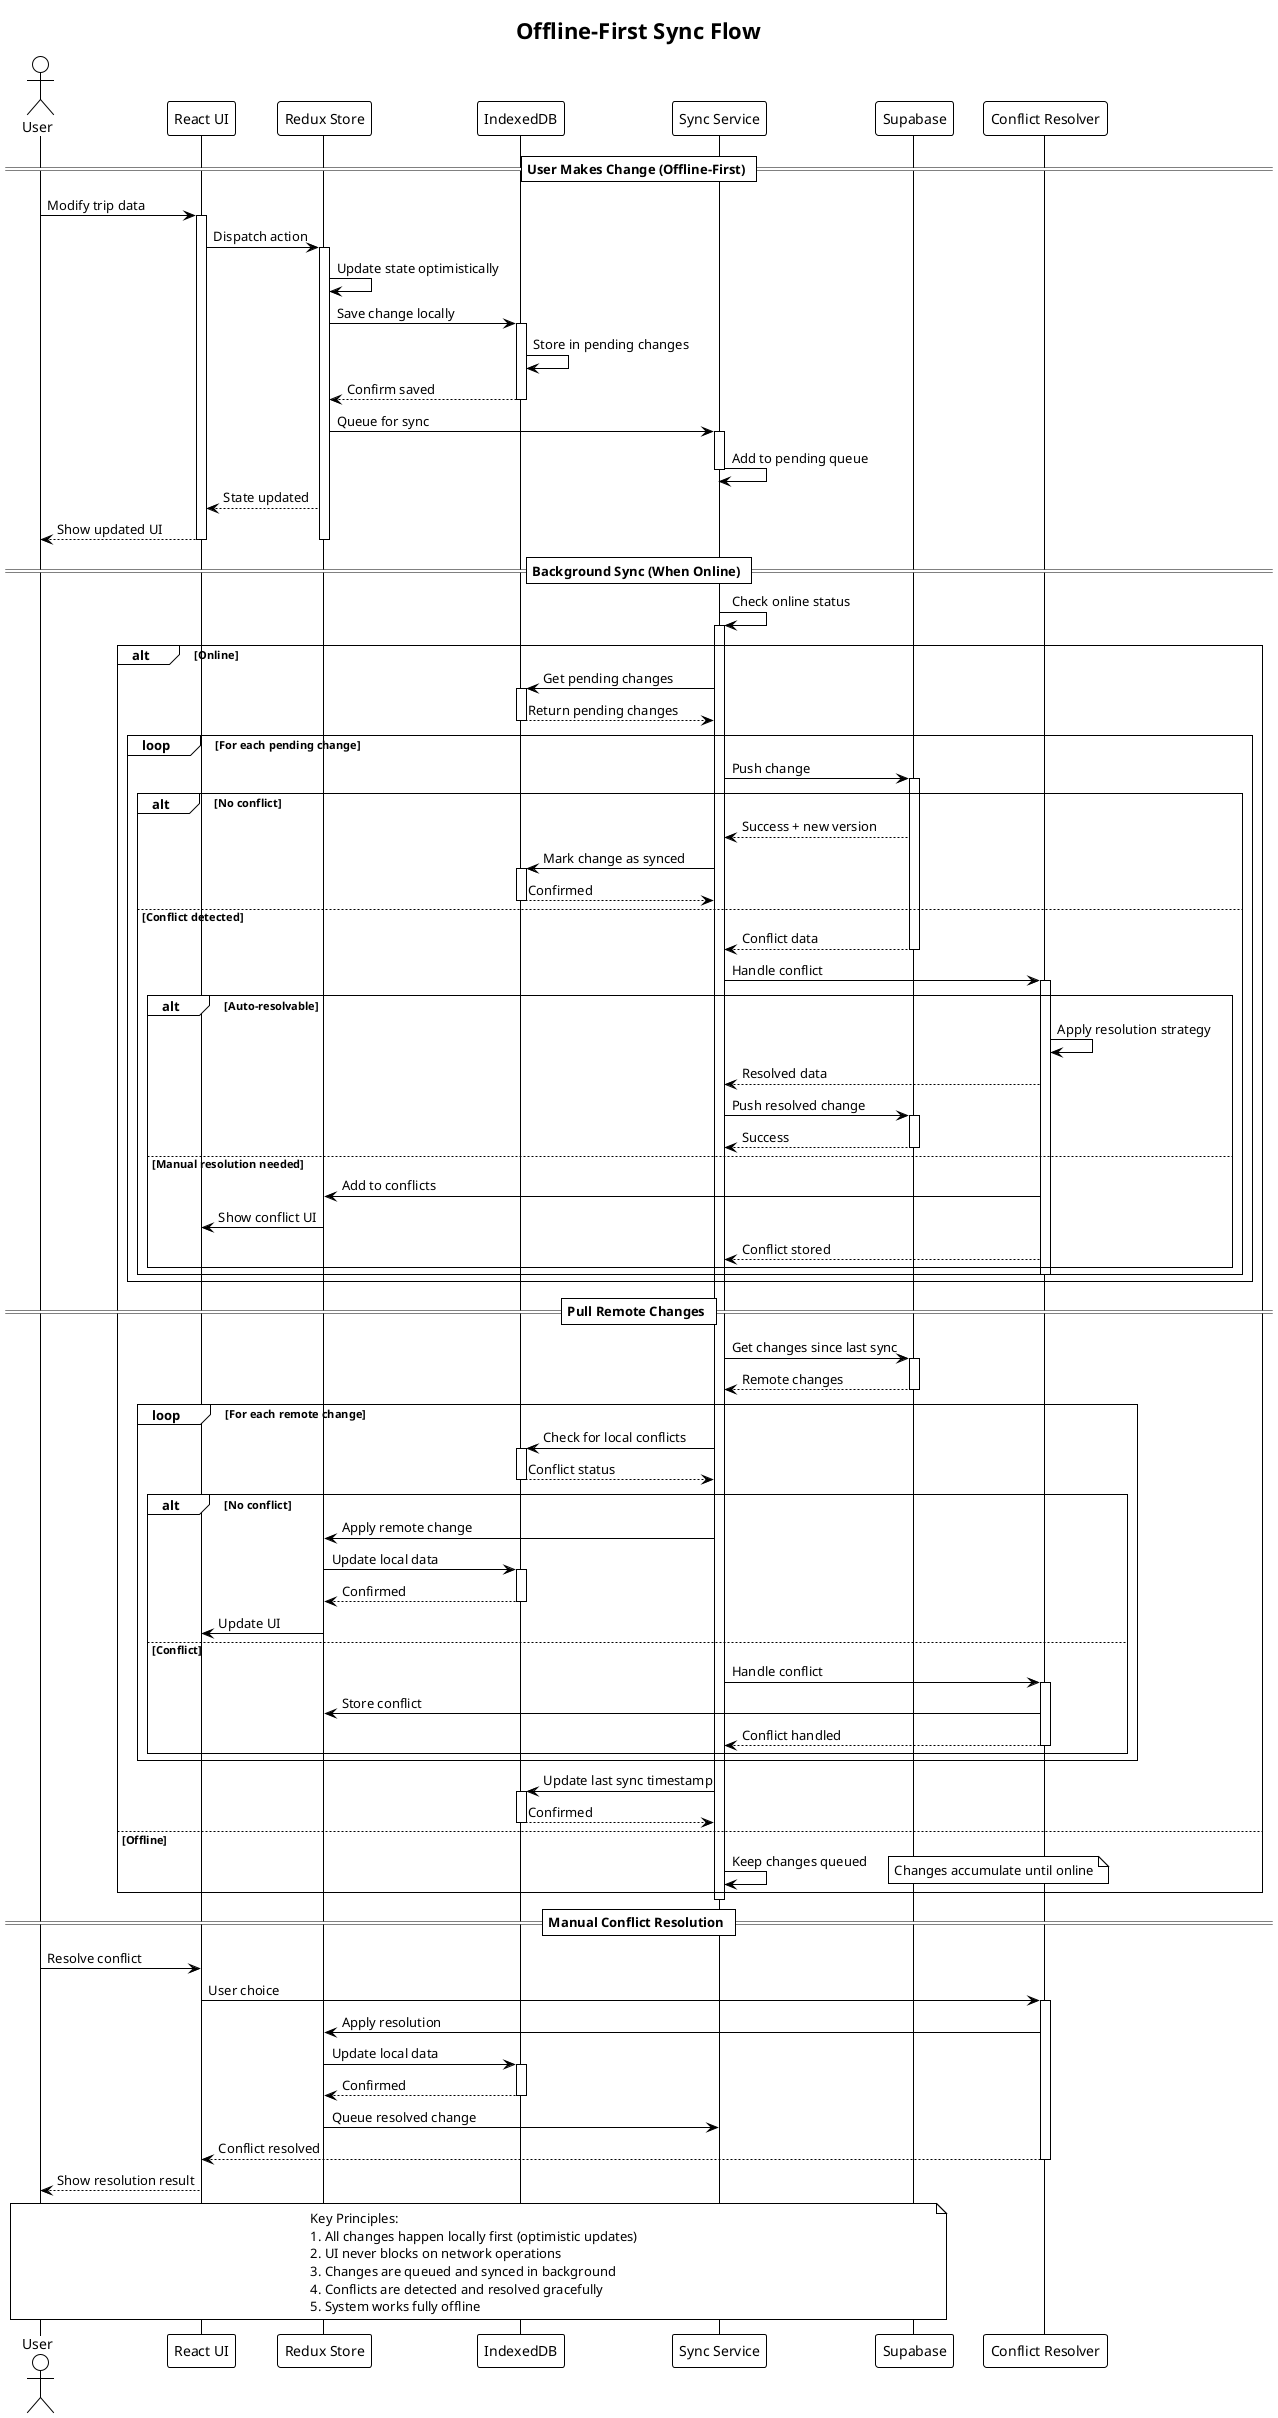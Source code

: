 @startuml Offline-First Sync Flow
!theme plain

title Offline-First Sync Flow

actor User
participant "React UI" as UI
participant "Redux Store" as Redux
participant "IndexedDB" as IDB
participant "Sync Service" as Sync
participant "Supabase" as DB
participant "Conflict Resolver" as Resolver

== User Makes Change (Offline-First) ==

User -> UI: Modify trip data
activate UI

UI -> Redux: Dispatch action
activate Redux

Redux -> Redux: Update state optimistically
Redux -> IDB: Save change locally
activate IDB
IDB -> IDB: Store in pending changes
IDB --> Redux: Confirm saved
deactivate IDB

Redux -> Sync: Queue for sync
activate Sync
Sync -> Sync: Add to pending queue
deactivate Sync

Redux --> UI: State updated
UI --> User: Show updated UI
deactivate Redux
deactivate UI

== Background Sync (When Online) ==

Sync -> Sync: Check online status
activate Sync

alt Online
  Sync -> IDB: Get pending changes
  activate IDB
  IDB --> Sync: Return pending changes
  deactivate IDB
  
  loop For each pending change
    Sync -> DB: Push change
    activate DB
    
    alt No conflict
      DB --> Sync: Success + new version
      Sync -> IDB: Mark change as synced
      activate IDB
      IDB --> Sync: Confirmed
      deactivate IDB
      
    else Conflict detected
      DB --> Sync: Conflict data
      deactivate DB
      
      Sync -> Resolver: Handle conflict
      activate Resolver
      
      alt Auto-resolvable
        Resolver -> Resolver: Apply resolution strategy
        Resolver --> Sync: Resolved data
        Sync -> DB: Push resolved change
        activate DB
        DB --> Sync: Success
        deactivate DB
        
      else Manual resolution needed
        Resolver -> Redux: Add to conflicts
        Redux -> UI: Show conflict UI
        Resolver --> Sync: Conflict stored
      end
      deactivate Resolver
    end
  end
  
  == Pull Remote Changes ==
  
  Sync -> DB: Get changes since last sync
  activate DB
  DB --> Sync: Remote changes
  deactivate DB
  
  loop For each remote change
    Sync -> IDB: Check for local conflicts
    activate IDB
    IDB --> Sync: Conflict status
    deactivate IDB
    
    alt No conflict
      Sync -> Redux: Apply remote change
      Redux -> IDB: Update local data
      activate IDB
      IDB --> Redux: Confirmed
      deactivate IDB
      Redux -> UI: Update UI
      
    else Conflict
      Sync -> Resolver: Handle conflict
      activate Resolver
      Resolver -> Redux: Store conflict
      Resolver --> Sync: Conflict handled
      deactivate Resolver
    end
  end
  
  Sync -> IDB: Update last sync timestamp
  activate IDB
  IDB --> Sync: Confirmed
  deactivate IDB

else Offline
  Sync -> Sync: Keep changes queued
  note right: Changes accumulate until online
end

deactivate Sync

== Manual Conflict Resolution ==

User -> UI: Resolve conflict
UI -> Resolver: User choice
activate Resolver

Resolver -> Redux: Apply resolution
Redux -> IDB: Update local data
activate IDB
IDB --> Redux: Confirmed
deactivate IDB

Redux -> Sync: Queue resolved change
Resolver --> UI: Conflict resolved
deactivate Resolver

UI --> User: Show resolution result

note over User, DB
  Key Principles:
  1. All changes happen locally first (optimistic updates)
  2. UI never blocks on network operations
  3. Changes are queued and synced in background
  4. Conflicts are detected and resolved gracefully
  5. System works fully offline
end note

@enduml 